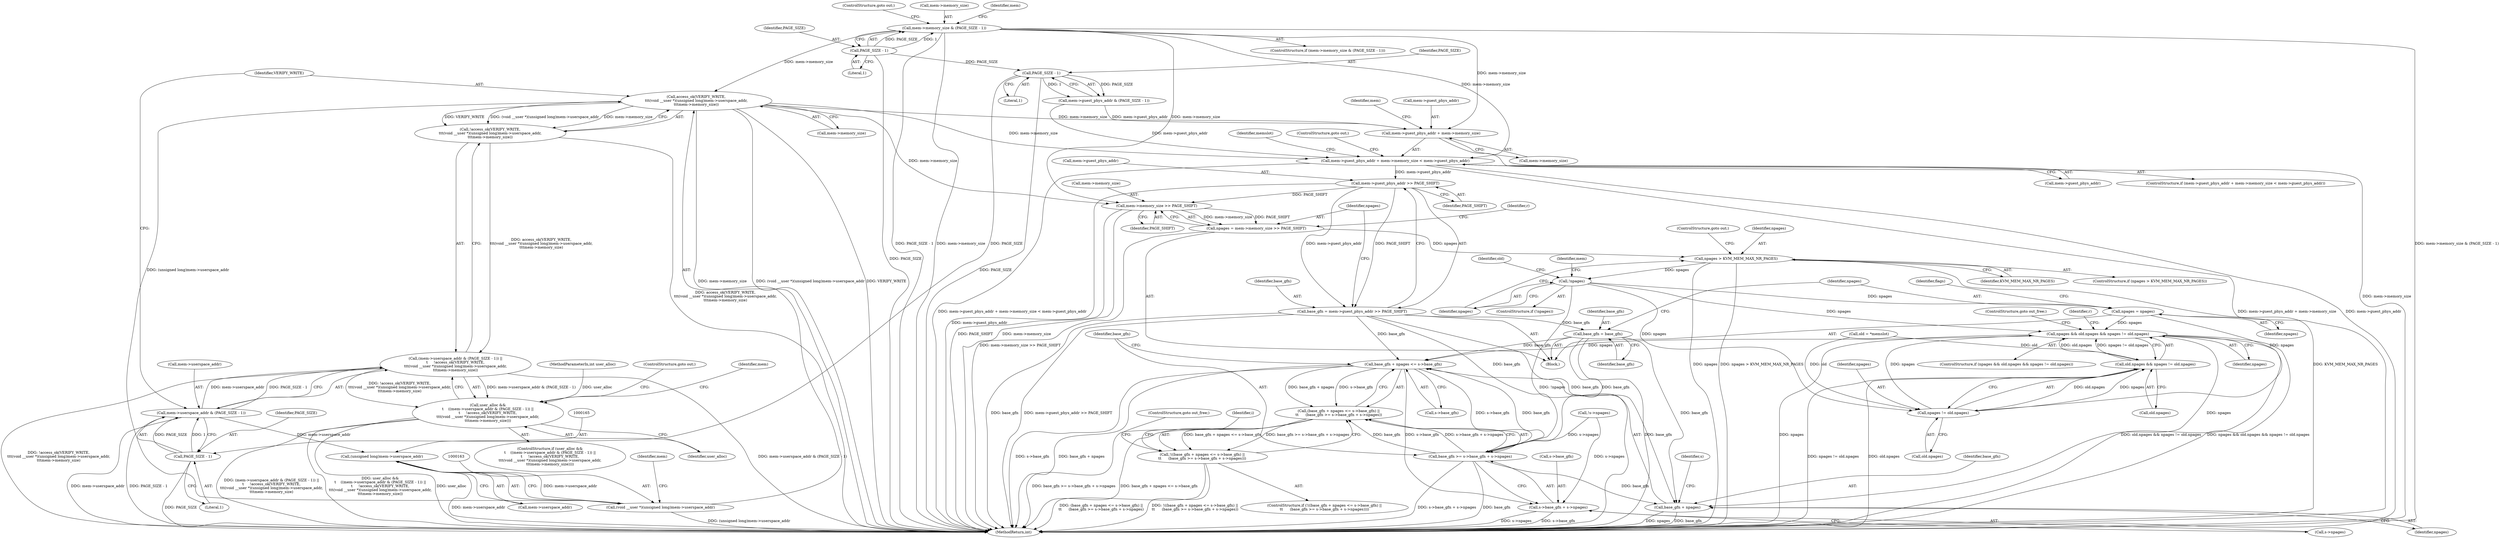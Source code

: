 digraph "0_linux_09ca8e1173bcb12e2a449698c9ae3b86a8a10195_0@pointer" {
"1000160" [label="(Call,access_ok(VERIFY_WRITE,\n\t\t\t(void __user *)(unsigned long)mem->userspace_addr,\n\t\t\tmem->memory_size))"];
"1000162" [label="(Call,(void __user *)(unsigned long)mem->userspace_addr)"];
"1000164" [label="(Call,(unsigned long)mem->userspace_addr)"];
"1000152" [label="(Call,mem->userspace_addr & (PAGE_SIZE - 1))"];
"1000156" [label="(Call,PAGE_SIZE - 1)"];
"1000144" [label="(Call,PAGE_SIZE - 1)"];
"1000135" [label="(Call,PAGE_SIZE - 1)"];
"1000131" [label="(Call,mem->memory_size & (PAGE_SIZE - 1))"];
"1000159" [label="(Call,!access_ok(VERIFY_WRITE,\n\t\t\t(void __user *)(unsigned long)mem->userspace_addr,\n\t\t\tmem->memory_size))"];
"1000151" [label="(Call,(mem->userspace_addr & (PAGE_SIZE - 1)) ||\n\t     !access_ok(VERIFY_WRITE,\n\t\t\t(void __user *)(unsigned long)mem->userspace_addr,\n\t\t\tmem->memory_size))"];
"1000149" [label="(Call,user_alloc &&\n\t    ((mem->userspace_addr & (PAGE_SIZE - 1)) ||\n\t     !access_ok(VERIFY_WRITE,\n\t\t\t(void __user *)(unsigned long)mem->userspace_addr,\n\t\t\tmem->memory_size)))"];
"1000181" [label="(Call,mem->guest_phys_addr + mem->memory_size < mem->guest_phys_addr)"];
"1000204" [label="(Call,mem->guest_phys_addr >> PAGE_SHIFT)"];
"1000202" [label="(Call,base_gfn = mem->guest_phys_addr >> PAGE_SHIFT)"];
"1000242" [label="(Call,base_gfn = base_gfn)"];
"1000308" [label="(Call,base_gfn + npages <= s->base_gfn)"];
"1000307" [label="(Call,(base_gfn + npages <= s->base_gfn) ||\n\t\t      (base_gfn >= s->base_gfn + s->npages))"];
"1000306" [label="(Call,!((base_gfn + npages <= s->base_gfn) ||\n\t\t      (base_gfn >= s->base_gfn + s->npages)))"];
"1000315" [label="(Call,base_gfn >= s->base_gfn + s->npages)"];
"1000309" [label="(Call,base_gfn + npages)"];
"1000317" [label="(Call,s->base_gfn + s->npages)"];
"1000211" [label="(Call,mem->memory_size >> PAGE_SHIFT)"];
"1000209" [label="(Call,npages = mem->memory_size >> PAGE_SHIFT)"];
"1000221" [label="(Call,npages > KVM_MEM_MAX_NR_PAGES)"];
"1000226" [label="(Call,!npages)"];
"1000245" [label="(Call,npages = npages)"];
"1000258" [label="(Call,npages && old.npages && npages != old.npages)"];
"1000264" [label="(Call,npages != old.npages)"];
"1000260" [label="(Call,old.npages && npages != old.npages)"];
"1000182" [label="(Call,mem->guest_phys_addr + mem->memory_size)"];
"1000300" [label="(Call,!s->npages)"];
"1000233" [label="(Call,old = *memslot)"];
"1000140" [label="(Call,mem->guest_phys_addr & (PAGE_SIZE - 1))"];
"1000245" [label="(Call,npages = npages)"];
"1000166" [label="(Call,mem->userspace_addr)"];
"1000617" [label="(MethodReturn,int)"];
"1000258" [label="(Call,npages && old.npages && npages != old.npages)"];
"1000257" [label="(ControlStructure,if (npages && old.npages && npages != old.npages))"];
"1000117" [label="(MethodParameterIn,int user_alloc)"];
"1000311" [label="(Identifier,npages)"];
"1000164" [label="(Call,(unsigned long)mem->userspace_addr)"];
"1000261" [label="(Call,old.npages)"];
"1000317" [label="(Call,s->base_gfn + s->npages)"];
"1000205" [label="(Call,mem->guest_phys_addr)"];
"1000172" [label="(ControlStructure,goto out;)"];
"1000313" [label="(Identifier,s)"];
"1000162" [label="(Call,(void __user *)(unsigned long)mem->userspace_addr)"];
"1000225" [label="(ControlStructure,if (!npages))"];
"1000249" [label="(Identifier,flags)"];
"1000159" [label="(Call,!access_ok(VERIFY_WRITE,\n\t\t\t(void __user *)(unsigned long)mem->userspace_addr,\n\t\t\tmem->memory_size))"];
"1000202" [label="(Call,base_gfn = mem->guest_phys_addr >> PAGE_SHIFT)"];
"1000182" [label="(Call,mem->guest_phys_addr + mem->memory_size)"];
"1000266" [label="(Call,old.npages)"];
"1000230" [label="(Identifier,mem)"];
"1000160" [label="(Call,access_ok(VERIFY_WRITE,\n\t\t\t(void __user *)(unsigned long)mem->userspace_addr,\n\t\t\tmem->memory_size))"];
"1000203" [label="(Identifier,base_gfn)"];
"1000244" [label="(Identifier,base_gfn)"];
"1000264" [label="(Call,npages != old.npages)"];
"1000176" [label="(Identifier,mem)"];
"1000309" [label="(Call,base_gfn + npages)"];
"1000269" [label="(ControlStructure,goto out_free;)"];
"1000212" [label="(Call,mem->memory_size)"];
"1000170" [label="(Identifier,mem)"];
"1000148" [label="(ControlStructure,if (user_alloc &&\n\t    ((mem->userspace_addr & (PAGE_SIZE - 1)) ||\n\t     !access_ok(VERIFY_WRITE,\n\t\t\t(void __user *)(unsigned long)mem->userspace_addr,\n\t\t\tmem->memory_size))))"];
"1000321" [label="(Call,s->npages)"];
"1000265" [label="(Identifier,npages)"];
"1000234" [label="(Identifier,old)"];
"1000137" [label="(Literal,1)"];
"1000211" [label="(Call,mem->memory_size >> PAGE_SHIFT)"];
"1000305" [label="(ControlStructure,if (!((base_gfn + npages <= s->base_gfn) ||\n\t\t      (base_gfn >= s->base_gfn + s->npages))))"];
"1000152" [label="(Call,mem->userspace_addr & (PAGE_SIZE - 1))"];
"1000194" [label="(Identifier,memslot)"];
"1000310" [label="(Identifier,base_gfn)"];
"1000190" [label="(Identifier,mem)"];
"1000189" [label="(Call,mem->guest_phys_addr)"];
"1000306" [label="(Call,!((base_gfn + npages <= s->base_gfn) ||\n\t\t      (base_gfn >= s->base_gfn + s->npages)))"];
"1000224" [label="(ControlStructure,goto out;)"];
"1000145" [label="(Identifier,PAGE_SIZE)"];
"1000144" [label="(Call,PAGE_SIZE - 1)"];
"1000180" [label="(ControlStructure,if (mem->guest_phys_addr + mem->memory_size < mem->guest_phys_addr))"];
"1000157" [label="(Identifier,PAGE_SIZE)"];
"1000226" [label="(Call,!npages)"];
"1000259" [label="(Identifier,npages)"];
"1000282" [label="(Identifier,i)"];
"1000136" [label="(Identifier,PAGE_SIZE)"];
"1000223" [label="(Identifier,KVM_MEM_MAX_NR_PAGES)"];
"1000215" [label="(Identifier,PAGE_SHIFT)"];
"1000161" [label="(Identifier,VERIFY_WRITE)"];
"1000260" [label="(Call,old.npages && npages != old.npages)"];
"1000222" [label="(Identifier,npages)"];
"1000130" [label="(ControlStructure,if (mem->memory_size & (PAGE_SIZE - 1)))"];
"1000146" [label="(Literal,1)"];
"1000221" [label="(Call,npages > KVM_MEM_MAX_NR_PAGES)"];
"1000220" [label="(ControlStructure,if (npages > KVM_MEM_MAX_NR_PAGES))"];
"1000208" [label="(Identifier,PAGE_SHIFT)"];
"1000183" [label="(Call,mem->guest_phys_addr)"];
"1000210" [label="(Identifier,npages)"];
"1000153" [label="(Call,mem->userspace_addr)"];
"1000246" [label="(Identifier,npages)"];
"1000192" [label="(ControlStructure,goto out;)"];
"1000151" [label="(Call,(mem->userspace_addr & (PAGE_SIZE - 1)) ||\n\t     !access_ok(VERIFY_WRITE,\n\t\t\t(void __user *)(unsigned long)mem->userspace_addr,\n\t\t\tmem->memory_size))"];
"1000204" [label="(Call,mem->guest_phys_addr >> PAGE_SHIFT)"];
"1000324" [label="(ControlStructure,goto out_free;)"];
"1000181" [label="(Call,mem->guest_phys_addr + mem->memory_size < mem->guest_phys_addr)"];
"1000209" [label="(Call,npages = mem->memory_size >> PAGE_SHIFT)"];
"1000247" [label="(Identifier,npages)"];
"1000227" [label="(Identifier,npages)"];
"1000156" [label="(Call,PAGE_SIZE - 1)"];
"1000307" [label="(Call,(base_gfn + npages <= s->base_gfn) ||\n\t\t      (base_gfn >= s->base_gfn + s->npages))"];
"1000138" [label="(ControlStructure,goto out;)"];
"1000217" [label="(Identifier,r)"];
"1000243" [label="(Identifier,base_gfn)"];
"1000315" [label="(Call,base_gfn >= s->base_gfn + s->npages)"];
"1000135" [label="(Call,PAGE_SIZE - 1)"];
"1000318" [label="(Call,s->base_gfn)"];
"1000186" [label="(Call,mem->memory_size)"];
"1000158" [label="(Literal,1)"];
"1000131" [label="(Call,mem->memory_size & (PAGE_SIZE - 1))"];
"1000271" [label="(Identifier,r)"];
"1000308" [label="(Call,base_gfn + npages <= s->base_gfn)"];
"1000132" [label="(Call,mem->memory_size)"];
"1000169" [label="(Call,mem->memory_size)"];
"1000149" [label="(Call,user_alloc &&\n\t    ((mem->userspace_addr & (PAGE_SIZE - 1)) ||\n\t     !access_ok(VERIFY_WRITE,\n\t\t\t(void __user *)(unsigned long)mem->userspace_addr,\n\t\t\tmem->memory_size)))"];
"1000312" [label="(Call,s->base_gfn)"];
"1000150" [label="(Identifier,user_alloc)"];
"1000142" [label="(Identifier,mem)"];
"1000242" [label="(Call,base_gfn = base_gfn)"];
"1000118" [label="(Block,)"];
"1000316" [label="(Identifier,base_gfn)"];
"1000160" -> "1000159"  [label="AST: "];
"1000160" -> "1000169"  [label="CFG: "];
"1000161" -> "1000160"  [label="AST: "];
"1000162" -> "1000160"  [label="AST: "];
"1000169" -> "1000160"  [label="AST: "];
"1000159" -> "1000160"  [label="CFG: "];
"1000160" -> "1000617"  [label="DDG: mem->memory_size"];
"1000160" -> "1000617"  [label="DDG: (void __user *)(unsigned long)mem->userspace_addr"];
"1000160" -> "1000617"  [label="DDG: VERIFY_WRITE"];
"1000160" -> "1000159"  [label="DDG: VERIFY_WRITE"];
"1000160" -> "1000159"  [label="DDG: (void __user *)(unsigned long)mem->userspace_addr"];
"1000160" -> "1000159"  [label="DDG: mem->memory_size"];
"1000162" -> "1000160"  [label="DDG: (unsigned long)mem->userspace_addr"];
"1000131" -> "1000160"  [label="DDG: mem->memory_size"];
"1000160" -> "1000181"  [label="DDG: mem->memory_size"];
"1000160" -> "1000182"  [label="DDG: mem->memory_size"];
"1000160" -> "1000211"  [label="DDG: mem->memory_size"];
"1000162" -> "1000164"  [label="CFG: "];
"1000163" -> "1000162"  [label="AST: "];
"1000164" -> "1000162"  [label="AST: "];
"1000170" -> "1000162"  [label="CFG: "];
"1000162" -> "1000617"  [label="DDG: (unsigned long)mem->userspace_addr"];
"1000164" -> "1000162"  [label="DDG: mem->userspace_addr"];
"1000164" -> "1000166"  [label="CFG: "];
"1000165" -> "1000164"  [label="AST: "];
"1000166" -> "1000164"  [label="AST: "];
"1000164" -> "1000617"  [label="DDG: mem->userspace_addr"];
"1000152" -> "1000164"  [label="DDG: mem->userspace_addr"];
"1000152" -> "1000151"  [label="AST: "];
"1000152" -> "1000156"  [label="CFG: "];
"1000153" -> "1000152"  [label="AST: "];
"1000156" -> "1000152"  [label="AST: "];
"1000161" -> "1000152"  [label="CFG: "];
"1000151" -> "1000152"  [label="CFG: "];
"1000152" -> "1000617"  [label="DDG: mem->userspace_addr"];
"1000152" -> "1000617"  [label="DDG: PAGE_SIZE - 1"];
"1000152" -> "1000151"  [label="DDG: mem->userspace_addr"];
"1000152" -> "1000151"  [label="DDG: PAGE_SIZE - 1"];
"1000156" -> "1000152"  [label="DDG: PAGE_SIZE"];
"1000156" -> "1000152"  [label="DDG: 1"];
"1000156" -> "1000158"  [label="CFG: "];
"1000157" -> "1000156"  [label="AST: "];
"1000158" -> "1000156"  [label="AST: "];
"1000156" -> "1000617"  [label="DDG: PAGE_SIZE"];
"1000144" -> "1000156"  [label="DDG: PAGE_SIZE"];
"1000144" -> "1000140"  [label="AST: "];
"1000144" -> "1000146"  [label="CFG: "];
"1000145" -> "1000144"  [label="AST: "];
"1000146" -> "1000144"  [label="AST: "];
"1000140" -> "1000144"  [label="CFG: "];
"1000144" -> "1000617"  [label="DDG: PAGE_SIZE"];
"1000144" -> "1000140"  [label="DDG: PAGE_SIZE"];
"1000144" -> "1000140"  [label="DDG: 1"];
"1000135" -> "1000144"  [label="DDG: PAGE_SIZE"];
"1000135" -> "1000131"  [label="AST: "];
"1000135" -> "1000137"  [label="CFG: "];
"1000136" -> "1000135"  [label="AST: "];
"1000137" -> "1000135"  [label="AST: "];
"1000131" -> "1000135"  [label="CFG: "];
"1000135" -> "1000617"  [label="DDG: PAGE_SIZE"];
"1000135" -> "1000131"  [label="DDG: PAGE_SIZE"];
"1000135" -> "1000131"  [label="DDG: 1"];
"1000131" -> "1000130"  [label="AST: "];
"1000132" -> "1000131"  [label="AST: "];
"1000138" -> "1000131"  [label="CFG: "];
"1000142" -> "1000131"  [label="CFG: "];
"1000131" -> "1000617"  [label="DDG: mem->memory_size"];
"1000131" -> "1000617"  [label="DDG: PAGE_SIZE - 1"];
"1000131" -> "1000617"  [label="DDG: mem->memory_size & (PAGE_SIZE - 1)"];
"1000131" -> "1000181"  [label="DDG: mem->memory_size"];
"1000131" -> "1000182"  [label="DDG: mem->memory_size"];
"1000131" -> "1000211"  [label="DDG: mem->memory_size"];
"1000159" -> "1000151"  [label="AST: "];
"1000151" -> "1000159"  [label="CFG: "];
"1000159" -> "1000617"  [label="DDG: access_ok(VERIFY_WRITE,\n\t\t\t(void __user *)(unsigned long)mem->userspace_addr,\n\t\t\tmem->memory_size)"];
"1000159" -> "1000151"  [label="DDG: access_ok(VERIFY_WRITE,\n\t\t\t(void __user *)(unsigned long)mem->userspace_addr,\n\t\t\tmem->memory_size)"];
"1000151" -> "1000149"  [label="AST: "];
"1000149" -> "1000151"  [label="CFG: "];
"1000151" -> "1000617"  [label="DDG: !access_ok(VERIFY_WRITE,\n\t\t\t(void __user *)(unsigned long)mem->userspace_addr,\n\t\t\tmem->memory_size)"];
"1000151" -> "1000617"  [label="DDG: mem->userspace_addr & (PAGE_SIZE - 1)"];
"1000151" -> "1000149"  [label="DDG: mem->userspace_addr & (PAGE_SIZE - 1)"];
"1000151" -> "1000149"  [label="DDG: !access_ok(VERIFY_WRITE,\n\t\t\t(void __user *)(unsigned long)mem->userspace_addr,\n\t\t\tmem->memory_size)"];
"1000149" -> "1000148"  [label="AST: "];
"1000149" -> "1000150"  [label="CFG: "];
"1000150" -> "1000149"  [label="AST: "];
"1000172" -> "1000149"  [label="CFG: "];
"1000176" -> "1000149"  [label="CFG: "];
"1000149" -> "1000617"  [label="DDG: (mem->userspace_addr & (PAGE_SIZE - 1)) ||\n\t     !access_ok(VERIFY_WRITE,\n\t\t\t(void __user *)(unsigned long)mem->userspace_addr,\n\t\t\tmem->memory_size)"];
"1000149" -> "1000617"  [label="DDG: user_alloc &&\n\t    ((mem->userspace_addr & (PAGE_SIZE - 1)) ||\n\t     !access_ok(VERIFY_WRITE,\n\t\t\t(void __user *)(unsigned long)mem->userspace_addr,\n\t\t\tmem->memory_size))"];
"1000149" -> "1000617"  [label="DDG: user_alloc"];
"1000117" -> "1000149"  [label="DDG: user_alloc"];
"1000181" -> "1000180"  [label="AST: "];
"1000181" -> "1000189"  [label="CFG: "];
"1000182" -> "1000181"  [label="AST: "];
"1000189" -> "1000181"  [label="AST: "];
"1000192" -> "1000181"  [label="CFG: "];
"1000194" -> "1000181"  [label="CFG: "];
"1000181" -> "1000617"  [label="DDG: mem->guest_phys_addr + mem->memory_size"];
"1000181" -> "1000617"  [label="DDG: mem->guest_phys_addr"];
"1000181" -> "1000617"  [label="DDG: mem->guest_phys_addr + mem->memory_size < mem->guest_phys_addr"];
"1000140" -> "1000181"  [label="DDG: mem->guest_phys_addr"];
"1000181" -> "1000204"  [label="DDG: mem->guest_phys_addr"];
"1000204" -> "1000202"  [label="AST: "];
"1000204" -> "1000208"  [label="CFG: "];
"1000205" -> "1000204"  [label="AST: "];
"1000208" -> "1000204"  [label="AST: "];
"1000202" -> "1000204"  [label="CFG: "];
"1000204" -> "1000617"  [label="DDG: mem->guest_phys_addr"];
"1000204" -> "1000202"  [label="DDG: mem->guest_phys_addr"];
"1000204" -> "1000202"  [label="DDG: PAGE_SHIFT"];
"1000204" -> "1000211"  [label="DDG: PAGE_SHIFT"];
"1000202" -> "1000118"  [label="AST: "];
"1000203" -> "1000202"  [label="AST: "];
"1000210" -> "1000202"  [label="CFG: "];
"1000202" -> "1000617"  [label="DDG: base_gfn"];
"1000202" -> "1000617"  [label="DDG: mem->guest_phys_addr >> PAGE_SHIFT"];
"1000202" -> "1000242"  [label="DDG: base_gfn"];
"1000202" -> "1000308"  [label="DDG: base_gfn"];
"1000202" -> "1000309"  [label="DDG: base_gfn"];
"1000202" -> "1000315"  [label="DDG: base_gfn"];
"1000242" -> "1000118"  [label="AST: "];
"1000242" -> "1000244"  [label="CFG: "];
"1000243" -> "1000242"  [label="AST: "];
"1000244" -> "1000242"  [label="AST: "];
"1000246" -> "1000242"  [label="CFG: "];
"1000242" -> "1000617"  [label="DDG: base_gfn"];
"1000242" -> "1000308"  [label="DDG: base_gfn"];
"1000242" -> "1000309"  [label="DDG: base_gfn"];
"1000242" -> "1000315"  [label="DDG: base_gfn"];
"1000308" -> "1000307"  [label="AST: "];
"1000308" -> "1000312"  [label="CFG: "];
"1000309" -> "1000308"  [label="AST: "];
"1000312" -> "1000308"  [label="AST: "];
"1000316" -> "1000308"  [label="CFG: "];
"1000307" -> "1000308"  [label="CFG: "];
"1000308" -> "1000617"  [label="DDG: base_gfn + npages"];
"1000308" -> "1000617"  [label="DDG: s->base_gfn"];
"1000308" -> "1000307"  [label="DDG: base_gfn + npages"];
"1000308" -> "1000307"  [label="DDG: s->base_gfn"];
"1000315" -> "1000308"  [label="DDG: base_gfn"];
"1000258" -> "1000308"  [label="DDG: npages"];
"1000308" -> "1000315"  [label="DDG: s->base_gfn"];
"1000308" -> "1000317"  [label="DDG: s->base_gfn"];
"1000307" -> "1000306"  [label="AST: "];
"1000307" -> "1000315"  [label="CFG: "];
"1000315" -> "1000307"  [label="AST: "];
"1000306" -> "1000307"  [label="CFG: "];
"1000307" -> "1000617"  [label="DDG: base_gfn >= s->base_gfn + s->npages"];
"1000307" -> "1000617"  [label="DDG: base_gfn + npages <= s->base_gfn"];
"1000307" -> "1000306"  [label="DDG: base_gfn + npages <= s->base_gfn"];
"1000307" -> "1000306"  [label="DDG: base_gfn >= s->base_gfn + s->npages"];
"1000315" -> "1000307"  [label="DDG: base_gfn"];
"1000315" -> "1000307"  [label="DDG: s->base_gfn + s->npages"];
"1000306" -> "1000305"  [label="AST: "];
"1000324" -> "1000306"  [label="CFG: "];
"1000282" -> "1000306"  [label="CFG: "];
"1000306" -> "1000617"  [label="DDG: (base_gfn + npages <= s->base_gfn) ||\n\t\t      (base_gfn >= s->base_gfn + s->npages)"];
"1000306" -> "1000617"  [label="DDG: !((base_gfn + npages <= s->base_gfn) ||\n\t\t      (base_gfn >= s->base_gfn + s->npages))"];
"1000315" -> "1000317"  [label="CFG: "];
"1000316" -> "1000315"  [label="AST: "];
"1000317" -> "1000315"  [label="AST: "];
"1000315" -> "1000617"  [label="DDG: base_gfn"];
"1000315" -> "1000617"  [label="DDG: s->base_gfn + s->npages"];
"1000315" -> "1000309"  [label="DDG: base_gfn"];
"1000300" -> "1000315"  [label="DDG: s->npages"];
"1000309" -> "1000311"  [label="CFG: "];
"1000310" -> "1000309"  [label="AST: "];
"1000311" -> "1000309"  [label="AST: "];
"1000313" -> "1000309"  [label="CFG: "];
"1000309" -> "1000617"  [label="DDG: base_gfn"];
"1000309" -> "1000617"  [label="DDG: npages"];
"1000258" -> "1000309"  [label="DDG: npages"];
"1000317" -> "1000321"  [label="CFG: "];
"1000318" -> "1000317"  [label="AST: "];
"1000321" -> "1000317"  [label="AST: "];
"1000317" -> "1000617"  [label="DDG: s->base_gfn"];
"1000317" -> "1000617"  [label="DDG: s->npages"];
"1000300" -> "1000317"  [label="DDG: s->npages"];
"1000211" -> "1000209"  [label="AST: "];
"1000211" -> "1000215"  [label="CFG: "];
"1000212" -> "1000211"  [label="AST: "];
"1000215" -> "1000211"  [label="AST: "];
"1000209" -> "1000211"  [label="CFG: "];
"1000211" -> "1000617"  [label="DDG: mem->memory_size"];
"1000211" -> "1000617"  [label="DDG: PAGE_SHIFT"];
"1000211" -> "1000209"  [label="DDG: mem->memory_size"];
"1000211" -> "1000209"  [label="DDG: PAGE_SHIFT"];
"1000209" -> "1000118"  [label="AST: "];
"1000210" -> "1000209"  [label="AST: "];
"1000217" -> "1000209"  [label="CFG: "];
"1000209" -> "1000617"  [label="DDG: mem->memory_size >> PAGE_SHIFT"];
"1000209" -> "1000221"  [label="DDG: npages"];
"1000221" -> "1000220"  [label="AST: "];
"1000221" -> "1000223"  [label="CFG: "];
"1000222" -> "1000221"  [label="AST: "];
"1000223" -> "1000221"  [label="AST: "];
"1000224" -> "1000221"  [label="CFG: "];
"1000227" -> "1000221"  [label="CFG: "];
"1000221" -> "1000617"  [label="DDG: npages > KVM_MEM_MAX_NR_PAGES"];
"1000221" -> "1000617"  [label="DDG: KVM_MEM_MAX_NR_PAGES"];
"1000221" -> "1000617"  [label="DDG: npages"];
"1000221" -> "1000226"  [label="DDG: npages"];
"1000226" -> "1000225"  [label="AST: "];
"1000226" -> "1000227"  [label="CFG: "];
"1000227" -> "1000226"  [label="AST: "];
"1000230" -> "1000226"  [label="CFG: "];
"1000234" -> "1000226"  [label="CFG: "];
"1000226" -> "1000617"  [label="DDG: !npages"];
"1000226" -> "1000245"  [label="DDG: npages"];
"1000226" -> "1000258"  [label="DDG: npages"];
"1000226" -> "1000264"  [label="DDG: npages"];
"1000245" -> "1000118"  [label="AST: "];
"1000245" -> "1000247"  [label="CFG: "];
"1000246" -> "1000245"  [label="AST: "];
"1000247" -> "1000245"  [label="AST: "];
"1000249" -> "1000245"  [label="CFG: "];
"1000245" -> "1000258"  [label="DDG: npages"];
"1000245" -> "1000264"  [label="DDG: npages"];
"1000258" -> "1000257"  [label="AST: "];
"1000258" -> "1000259"  [label="CFG: "];
"1000258" -> "1000260"  [label="CFG: "];
"1000259" -> "1000258"  [label="AST: "];
"1000260" -> "1000258"  [label="AST: "];
"1000269" -> "1000258"  [label="CFG: "];
"1000271" -> "1000258"  [label="CFG: "];
"1000258" -> "1000617"  [label="DDG: npages"];
"1000258" -> "1000617"  [label="DDG: old.npages && npages != old.npages"];
"1000258" -> "1000617"  [label="DDG: npages && old.npages && npages != old.npages"];
"1000264" -> "1000258"  [label="DDG: npages"];
"1000260" -> "1000258"  [label="DDG: old.npages"];
"1000260" -> "1000258"  [label="DDG: npages != old.npages"];
"1000264" -> "1000260"  [label="AST: "];
"1000264" -> "1000266"  [label="CFG: "];
"1000265" -> "1000264"  [label="AST: "];
"1000266" -> "1000264"  [label="AST: "];
"1000260" -> "1000264"  [label="CFG: "];
"1000264" -> "1000260"  [label="DDG: old.npages"];
"1000264" -> "1000260"  [label="DDG: npages"];
"1000233" -> "1000264"  [label="DDG: old"];
"1000260" -> "1000261"  [label="CFG: "];
"1000261" -> "1000260"  [label="AST: "];
"1000260" -> "1000617"  [label="DDG: npages != old.npages"];
"1000260" -> "1000617"  [label="DDG: old.npages"];
"1000233" -> "1000260"  [label="DDG: old"];
"1000182" -> "1000186"  [label="CFG: "];
"1000183" -> "1000182"  [label="AST: "];
"1000186" -> "1000182"  [label="AST: "];
"1000190" -> "1000182"  [label="CFG: "];
"1000182" -> "1000617"  [label="DDG: mem->memory_size"];
"1000140" -> "1000182"  [label="DDG: mem->guest_phys_addr"];
}
